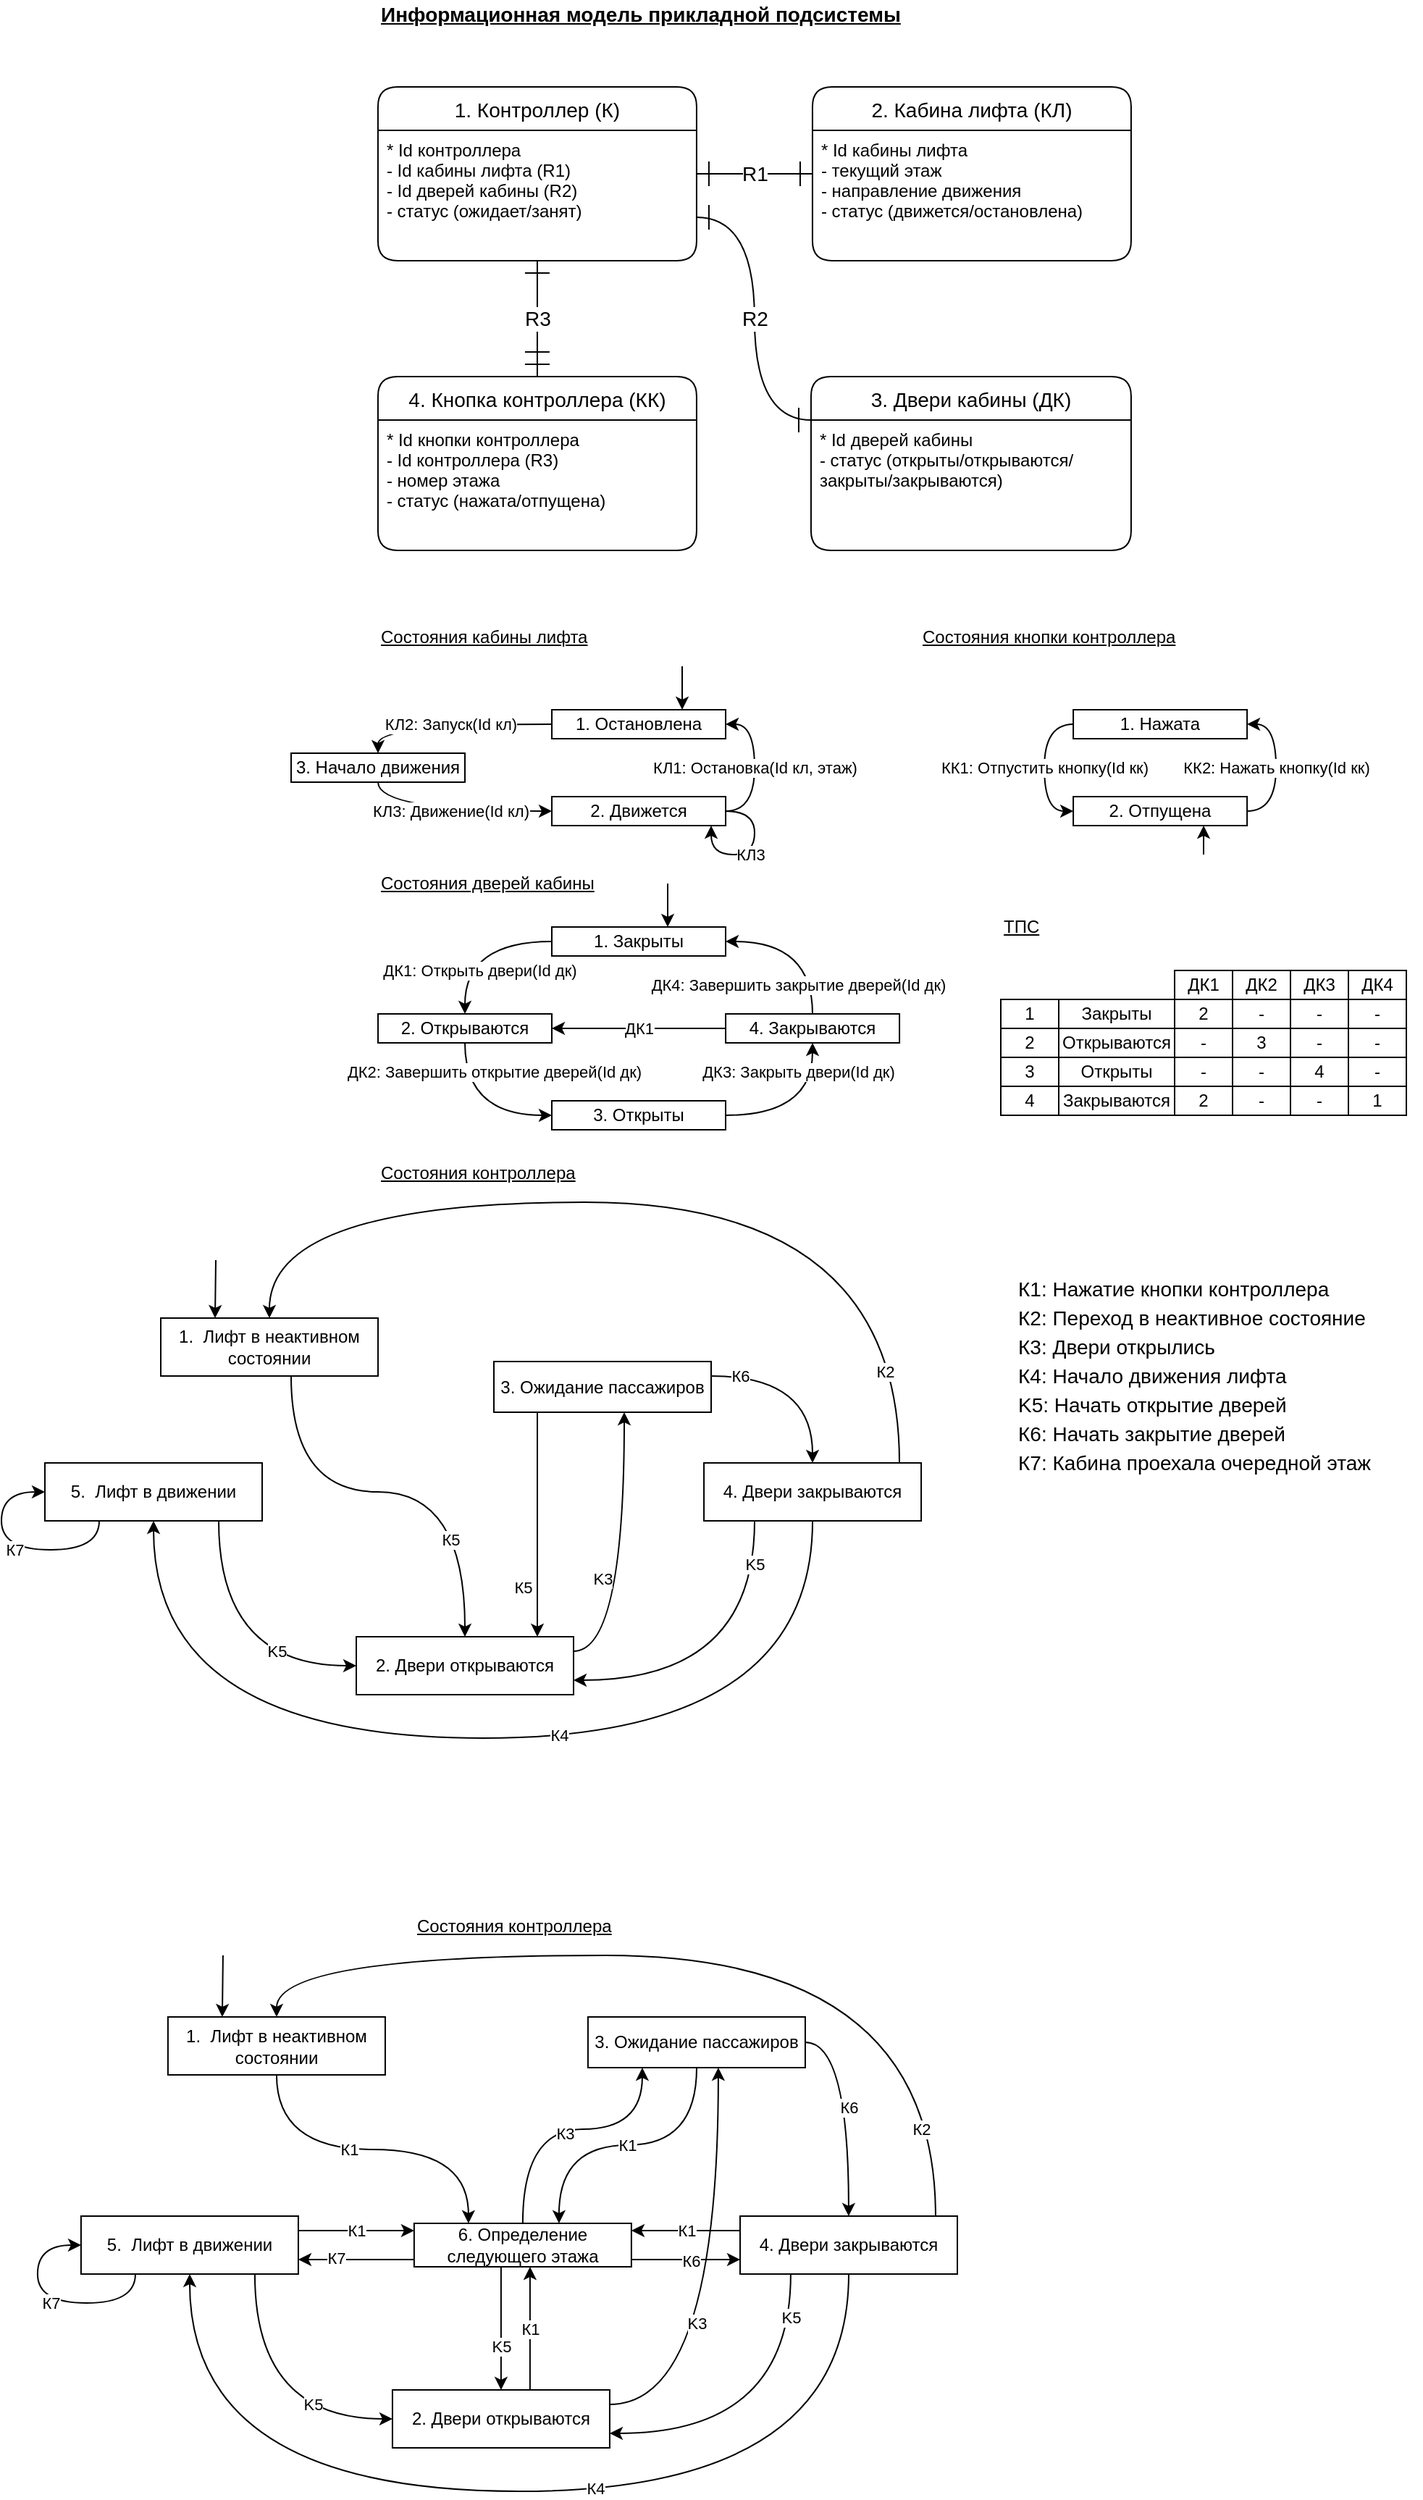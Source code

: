 <mxfile>
    <diagram id="FFJJ7vYpV9TbGx-IhugV" name="Страница 1">
        <mxGraphModel dx="1698" dy="758" grid="1" gridSize="10" guides="1" tooltips="1" connect="1" arrows="1" fold="1" page="1" pageScale="1" pageWidth="827" pageHeight="1169" math="0" shadow="0">
            <root>
                <mxCell id="0"/>
                <mxCell id="1" parent="0"/>
                <mxCell id="rGy74gRU72N-6EAPcVKt-3" value="Состояния кабины лифта" style="text;html=1;strokeColor=none;fillColor=none;align=left;verticalAlign=middle;whiteSpace=wrap;rounded=0;fontStyle=4" parent="1" vertex="1">
                    <mxGeometry x="40" y="450" width="200" height="20" as="geometry"/>
                </mxCell>
                <mxCell id="rGy74gRU72N-6EAPcVKt-4" value="Состояния дверей кабины" style="text;html=1;strokeColor=none;fillColor=none;align=left;verticalAlign=middle;whiteSpace=wrap;rounded=0;fontStyle=4" parent="1" vertex="1">
                    <mxGeometry x="40.0" y="620" width="200.03" height="20" as="geometry"/>
                </mxCell>
                <mxCell id="rGy74gRU72N-6EAPcVKt-15" value="Состояния кнопки контроллера" style="text;html=1;strokeColor=none;fillColor=none;align=left;verticalAlign=middle;whiteSpace=wrap;rounded=0;fontStyle=4" parent="1" vertex="1">
                    <mxGeometry x="414.03" y="450" width="200.03" height="20" as="geometry"/>
                </mxCell>
                <mxCell id="ytYb5CN6HiQMM8bSOuHx-4" value="КЛ2: Запуск(Id кл)" style="edgeStyle=orthogonalEdgeStyle;curved=1;orthogonalLoop=1;jettySize=auto;html=1;" parent="1" source="ytYb5CN6HiQMM8bSOuHx-1" target="5jym0ZMFD4PkC4suiMIN-1" edge="1">
                    <mxGeometry relative="1" as="geometry">
                        <Array as="points">
                            <mxPoint x="40" y="520"/>
                        </Array>
                    </mxGeometry>
                </mxCell>
                <mxCell id="ytYb5CN6HiQMM8bSOuHx-1" value="1. Остановлена" style="rounded=0;whiteSpace=wrap;html=1;" parent="1" vertex="1">
                    <mxGeometry x="160.02" y="510" width="120" height="20" as="geometry"/>
                </mxCell>
                <mxCell id="ytYb5CN6HiQMM8bSOuHx-3" value="КЛ1: Остановка(Id кл, этаж)" style="edgeStyle=orthogonalEdgeStyle;orthogonalLoop=1;jettySize=auto;html=1;curved=1;" parent="1" source="ytYb5CN6HiQMM8bSOuHx-2" target="ytYb5CN6HiQMM8bSOuHx-1" edge="1">
                    <mxGeometry relative="1" as="geometry">
                        <Array as="points">
                            <mxPoint x="300.02" y="580"/>
                            <mxPoint x="300.02" y="520"/>
                        </Array>
                    </mxGeometry>
                </mxCell>
                <mxCell id="ytYb5CN6HiQMM8bSOuHx-2" value="2. Движется" style="rounded=0;whiteSpace=wrap;html=1;" parent="1" vertex="1">
                    <mxGeometry x="160.02" y="570" width="120" height="20" as="geometry"/>
                </mxCell>
                <mxCell id="ytYb5CN6HiQMM8bSOuHx-5" value="Информационная модель прикладной подсистемы" style="text;html=1;strokeColor=none;fillColor=none;align=left;verticalAlign=middle;whiteSpace=wrap;rounded=0;fontStyle=5;fontSize=14;" parent="1" vertex="1">
                    <mxGeometry x="39.97" y="20" width="400.03" height="20" as="geometry"/>
                </mxCell>
                <mxCell id="ytYb5CN6HiQMM8bSOuHx-6" value="2. Кабина лифта (КЛ)" style="swimlane;childLayout=stackLayout;horizontal=1;startSize=30;horizontalStack=0;rounded=1;fontSize=14;fontStyle=0;strokeWidth=1;resizeParent=0;resizeLast=1;shadow=0;dashed=0;align=center;" parent="1" vertex="1">
                    <mxGeometry x="339.97" y="80" width="220" height="120" as="geometry"/>
                </mxCell>
                <mxCell id="ytYb5CN6HiQMM8bSOuHx-7" value="* Id кабины лифта&#10;- текущий этаж&#10;- направление движения&#10;- статус (движется/остановлена)" style="align=left;strokeColor=none;fillColor=none;spacingLeft=4;fontSize=12;verticalAlign=top;resizable=0;rotatable=0;part=1;" parent="ytYb5CN6HiQMM8bSOuHx-6" vertex="1">
                    <mxGeometry y="30" width="220" height="90" as="geometry"/>
                </mxCell>
                <mxCell id="ytYb5CN6HiQMM8bSOuHx-17" value="R1" style="edgeStyle=orthogonalEdgeStyle;curved=1;orthogonalLoop=1;jettySize=auto;html=1;fontSize=14;endArrow=ERone;endFill=0;endSize=15;startArrow=ERone;startFill=0;startSize=15;" parent="1" source="ytYb5CN6HiQMM8bSOuHx-8" target="ytYb5CN6HiQMM8bSOuHx-6" edge="1">
                    <mxGeometry relative="1" as="geometry">
                        <mxPoint as="offset"/>
                    </mxGeometry>
                </mxCell>
                <mxCell id="ytYb5CN6HiQMM8bSOuHx-18" style="edgeStyle=orthogonalEdgeStyle;curved=1;orthogonalLoop=1;jettySize=auto;html=1;fontSize=14;startArrow=ERone;startFill=0;endArrow=ERone;endFill=0;startSize=15;endSize=15;" parent="1" source="ytYb5CN6HiQMM8bSOuHx-8" target="ytYb5CN6HiQMM8bSOuHx-11" edge="1">
                    <mxGeometry relative="1" as="geometry">
                        <Array as="points">
                            <mxPoint x="299.97" y="170"/>
                            <mxPoint x="299.97" y="310"/>
                        </Array>
                    </mxGeometry>
                </mxCell>
                <mxCell id="ytYb5CN6HiQMM8bSOuHx-20" value="R2" style="edgeLabel;html=1;align=center;verticalAlign=middle;resizable=0;points=[];fontSize=14;" parent="ytYb5CN6HiQMM8bSOuHx-18" vertex="1" connectable="0">
                    <mxGeometry x="0.197" y="-1" relative="1" as="geometry">
                        <mxPoint x="1" y="-21" as="offset"/>
                    </mxGeometry>
                </mxCell>
                <mxCell id="ytYb5CN6HiQMM8bSOuHx-8" value="1. Контроллер (К)" style="swimlane;childLayout=stackLayout;horizontal=1;startSize=30;horizontalStack=0;rounded=1;fontSize=14;fontStyle=0;strokeWidth=1;resizeParent=0;resizeLast=1;shadow=0;dashed=0;align=center;" parent="1" vertex="1">
                    <mxGeometry x="39.97" y="80" width="220" height="120" as="geometry"/>
                </mxCell>
                <mxCell id="ytYb5CN6HiQMM8bSOuHx-9" value="* Id контроллера&#10;- Id кабины лифта (R1)&#10;- Id дверей кабины (R2)&#10;- статус (ожидает/занят)" style="align=left;strokeColor=none;fillColor=none;spacingLeft=4;fontSize=12;verticalAlign=top;resizable=0;rotatable=0;part=1;" parent="ytYb5CN6HiQMM8bSOuHx-8" vertex="1">
                    <mxGeometry y="30" width="220" height="90" as="geometry"/>
                </mxCell>
                <mxCell id="ytYb5CN6HiQMM8bSOuHx-11" value="3. Двери кабины (ДК)" style="swimlane;childLayout=stackLayout;horizontal=1;startSize=30;horizontalStack=0;rounded=1;fontSize=14;fontStyle=0;strokeWidth=1;resizeParent=0;resizeLast=1;shadow=0;dashed=0;align=center;" parent="1" vertex="1">
                    <mxGeometry x="338.97" y="280" width="221" height="120" as="geometry"/>
                </mxCell>
                <mxCell id="ytYb5CN6HiQMM8bSOuHx-12" value="* Id дверей кабины&#10;- статус (открыты/открываются/&#10;закрыты/закрываются)" style="align=left;strokeColor=none;fillColor=none;spacingLeft=4;fontSize=12;verticalAlign=top;resizable=0;rotatable=0;part=1;" parent="ytYb5CN6HiQMM8bSOuHx-11" vertex="1">
                    <mxGeometry y="30" width="221" height="90" as="geometry"/>
                </mxCell>
                <mxCell id="ytYb5CN6HiQMM8bSOuHx-19" style="edgeStyle=orthogonalEdgeStyle;curved=1;orthogonalLoop=1;jettySize=auto;html=1;fontSize=14;startArrow=ERmandOne;startFill=0;endArrow=ERone;endFill=0;startSize=15;endSize=15;" parent="1" source="ytYb5CN6HiQMM8bSOuHx-15" target="ytYb5CN6HiQMM8bSOuHx-8" edge="1">
                    <mxGeometry relative="1" as="geometry"/>
                </mxCell>
                <mxCell id="ytYb5CN6HiQMM8bSOuHx-21" value="R3" style="edgeLabel;html=1;align=center;verticalAlign=middle;resizable=0;points=[];fontSize=14;" parent="ytYb5CN6HiQMM8bSOuHx-19" vertex="1" connectable="0">
                    <mxGeometry x="0.283" relative="1" as="geometry">
                        <mxPoint y="11" as="offset"/>
                    </mxGeometry>
                </mxCell>
                <mxCell id="ytYb5CN6HiQMM8bSOuHx-15" value="4. Кнопка контроллера (КК)" style="swimlane;childLayout=stackLayout;horizontal=1;startSize=30;horizontalStack=0;rounded=1;fontSize=14;fontStyle=0;strokeWidth=1;resizeParent=0;resizeLast=1;shadow=0;dashed=0;align=center;" parent="1" vertex="1">
                    <mxGeometry x="39.97" y="280" width="220" height="120" as="geometry"/>
                </mxCell>
                <mxCell id="ytYb5CN6HiQMM8bSOuHx-16" value="* Id кнопки контроллера&#10;- Id контроллера (R3)&#10;- номер этажа&#10;- статус (нажата/отпущена)" style="align=left;strokeColor=none;fillColor=none;spacingLeft=4;fontSize=12;verticalAlign=top;resizable=0;rotatable=0;part=1;" parent="ytYb5CN6HiQMM8bSOuHx-15" vertex="1">
                    <mxGeometry y="30" width="220" height="90" as="geometry"/>
                </mxCell>
                <mxCell id="E6nvMdB4aJgWT5wThZRG-4" value="КК1: Отпустить кнопку(Id кк)" style="edgeStyle=orthogonalEdgeStyle;curved=1;orthogonalLoop=1;jettySize=auto;html=1;" parent="1" source="E6nvMdB4aJgWT5wThZRG-1" target="E6nvMdB4aJgWT5wThZRG-2" edge="1">
                    <mxGeometry relative="1" as="geometry">
                        <Array as="points">
                            <mxPoint x="500.06" y="520"/>
                            <mxPoint x="500.06" y="580"/>
                        </Array>
                    </mxGeometry>
                </mxCell>
                <mxCell id="E6nvMdB4aJgWT5wThZRG-1" value="1. Нажата" style="rounded=0;whiteSpace=wrap;html=1;" parent="1" vertex="1">
                    <mxGeometry x="520.04" y="510" width="120" height="20" as="geometry"/>
                </mxCell>
                <mxCell id="E6nvMdB4aJgWT5wThZRG-3" value="КК2: Нажать кнопку(Id кк)" style="edgeStyle=orthogonalEdgeStyle;orthogonalLoop=1;jettySize=auto;html=1;curved=1;" parent="1" source="E6nvMdB4aJgWT5wThZRG-2" target="E6nvMdB4aJgWT5wThZRG-1" edge="1">
                    <mxGeometry relative="1" as="geometry">
                        <Array as="points">
                            <mxPoint x="660.06" y="580"/>
                            <mxPoint x="660.06" y="520"/>
                        </Array>
                    </mxGeometry>
                </mxCell>
                <mxCell id="E6nvMdB4aJgWT5wThZRG-2" value="2. Отпущена" style="rounded=0;whiteSpace=wrap;html=1;" parent="1" vertex="1">
                    <mxGeometry x="520.04" y="570" width="120" height="20" as="geometry"/>
                </mxCell>
                <mxCell id="E6nvMdB4aJgWT5wThZRG-9" style="edgeStyle=orthogonalEdgeStyle;curved=1;orthogonalLoop=1;jettySize=auto;html=1;entryX=0.5;entryY=0;entryDx=0;entryDy=0;exitX=0;exitY=0.5;exitDx=0;exitDy=0;" parent="1" source="E6nvMdB4aJgWT5wThZRG-5" target="E6nvMdB4aJgWT5wThZRG-6" edge="1">
                    <mxGeometry relative="1" as="geometry"/>
                </mxCell>
                <mxCell id="W7GcJJfSbcKXSyQRW5s8-4" value="ДК1: Открыть двери(Id дк)" style="edgeLabel;html=1;align=center;verticalAlign=middle;resizable=0;points=[];" parent="E6nvMdB4aJgWT5wThZRG-9" vertex="1" connectable="0">
                    <mxGeometry x="0.418" y="13" relative="1" as="geometry">
                        <mxPoint x="-3" y="2" as="offset"/>
                    </mxGeometry>
                </mxCell>
                <mxCell id="E6nvMdB4aJgWT5wThZRG-5" value="1. Закрыты" style="rounded=0;whiteSpace=wrap;html=1;" parent="1" vertex="1">
                    <mxGeometry x="160.0" y="660" width="120" height="20" as="geometry"/>
                </mxCell>
                <mxCell id="E6nvMdB4aJgWT5wThZRG-10" style="edgeStyle=orthogonalEdgeStyle;curved=1;orthogonalLoop=1;jettySize=auto;html=1;entryX=0;entryY=0.5;entryDx=0;entryDy=0;" parent="1" source="E6nvMdB4aJgWT5wThZRG-6" target="E6nvMdB4aJgWT5wThZRG-8" edge="1">
                    <mxGeometry relative="1" as="geometry"/>
                </mxCell>
                <mxCell id="W7GcJJfSbcKXSyQRW5s8-5" value="ДК2: Завершить открытие дверей(Id дк)" style="edgeLabel;html=1;align=center;verticalAlign=middle;resizable=0;points=[];" parent="E6nvMdB4aJgWT5wThZRG-10" vertex="1" connectable="0">
                    <mxGeometry x="0.218" y="11" relative="1" as="geometry">
                        <mxPoint x="3" y="-19" as="offset"/>
                    </mxGeometry>
                </mxCell>
                <mxCell id="E6nvMdB4aJgWT5wThZRG-6" value="2. Открываются" style="rounded=0;whiteSpace=wrap;html=1;" parent="1" vertex="1">
                    <mxGeometry x="40.0" y="720" width="120" height="20" as="geometry"/>
                </mxCell>
                <mxCell id="E6nvMdB4aJgWT5wThZRG-12" style="edgeStyle=orthogonalEdgeStyle;curved=1;orthogonalLoop=1;jettySize=auto;html=1;entryX=1;entryY=0.5;entryDx=0;entryDy=0;" parent="1" source="E6nvMdB4aJgWT5wThZRG-7" target="E6nvMdB4aJgWT5wThZRG-5" edge="1">
                    <mxGeometry relative="1" as="geometry"/>
                </mxCell>
                <mxCell id="W7GcJJfSbcKXSyQRW5s8-7" value="ДК4: Завершить закрытие дверей(Id дк)" style="edgeLabel;html=1;align=center;verticalAlign=middle;resizable=0;points=[];" parent="E6nvMdB4aJgWT5wThZRG-12" vertex="1" connectable="0">
                    <mxGeometry x="0.218" y="8" relative="1" as="geometry">
                        <mxPoint x="7" y="22" as="offset"/>
                    </mxGeometry>
                </mxCell>
                <mxCell id="W7GcJJfSbcKXSyQRW5s8-23" style="edgeStyle=orthogonalEdgeStyle;rounded=0;orthogonalLoop=1;jettySize=auto;html=1;" parent="1" source="E6nvMdB4aJgWT5wThZRG-7" target="E6nvMdB4aJgWT5wThZRG-6" edge="1">
                    <mxGeometry relative="1" as="geometry"/>
                </mxCell>
                <mxCell id="W7GcJJfSbcKXSyQRW5s8-24" value="ДК1" style="edgeLabel;html=1;align=center;verticalAlign=middle;resizable=0;points=[];" parent="W7GcJJfSbcKXSyQRW5s8-23" vertex="1" connectable="0">
                    <mxGeometry x="-0.161" y="1" relative="1" as="geometry">
                        <mxPoint x="-10" y="-1" as="offset"/>
                    </mxGeometry>
                </mxCell>
                <mxCell id="E6nvMdB4aJgWT5wThZRG-7" value="4. Закрываются" style="rounded=0;whiteSpace=wrap;html=1;" parent="1" vertex="1">
                    <mxGeometry x="280.03" y="720" width="120" height="20" as="geometry"/>
                </mxCell>
                <mxCell id="E6nvMdB4aJgWT5wThZRG-11" style="edgeStyle=orthogonalEdgeStyle;curved=1;orthogonalLoop=1;jettySize=auto;html=1;exitX=1;exitY=0.5;exitDx=0;exitDy=0;" parent="1" source="E6nvMdB4aJgWT5wThZRG-8" target="E6nvMdB4aJgWT5wThZRG-7" edge="1">
                    <mxGeometry relative="1" as="geometry"/>
                </mxCell>
                <mxCell id="W7GcJJfSbcKXSyQRW5s8-6" value="ДК3: Закрыть двери(Id дк)" style="edgeLabel;html=1;align=center;verticalAlign=middle;resizable=0;points=[];" parent="E6nvMdB4aJgWT5wThZRG-11" vertex="1" connectable="0">
                    <mxGeometry x="0.364" y="13" relative="1" as="geometry">
                        <mxPoint x="3" y="-15" as="offset"/>
                    </mxGeometry>
                </mxCell>
                <mxCell id="E6nvMdB4aJgWT5wThZRG-8" value="3. Открыты" style="rounded=0;whiteSpace=wrap;html=1;" parent="1" vertex="1">
                    <mxGeometry x="160.0" y="780" width="120" height="20" as="geometry"/>
                </mxCell>
                <mxCell id="W7GcJJfSbcKXSyQRW5s8-1" value="1" style="rounded=0;whiteSpace=wrap;html=1;fillColor=none;" parent="1" vertex="1">
                    <mxGeometry x="470" y="710" width="40" height="20" as="geometry"/>
                </mxCell>
                <mxCell id="W7GcJJfSbcKXSyQRW5s8-2" value="ТПС" style="text;html=1;strokeColor=none;fillColor=none;align=left;verticalAlign=middle;whiteSpace=wrap;rounded=0;fontStyle=4" parent="1" vertex="1">
                    <mxGeometry x="470" y="650" width="200" height="20" as="geometry"/>
                </mxCell>
                <mxCell id="W7GcJJfSbcKXSyQRW5s8-8" value="2" style="rounded=0;whiteSpace=wrap;html=1;fillColor=none;" parent="1" vertex="1">
                    <mxGeometry x="470" y="730" width="40" height="20" as="geometry"/>
                </mxCell>
                <mxCell id="W7GcJJfSbcKXSyQRW5s8-9" value="3" style="rounded=0;whiteSpace=wrap;html=1;fillColor=none;" parent="1" vertex="1">
                    <mxGeometry x="470" y="750" width="40" height="20" as="geometry"/>
                </mxCell>
                <mxCell id="W7GcJJfSbcKXSyQRW5s8-10" value="4" style="rounded=0;whiteSpace=wrap;html=1;fillColor=none;" parent="1" vertex="1">
                    <mxGeometry x="470" y="770" width="40" height="20" as="geometry"/>
                </mxCell>
                <mxCell id="W7GcJJfSbcKXSyQRW5s8-11" value="Закрыты" style="rounded=0;whiteSpace=wrap;html=1;fillColor=none;" parent="1" vertex="1">
                    <mxGeometry x="510" y="710" width="80" height="20" as="geometry"/>
                </mxCell>
                <mxCell id="W7GcJJfSbcKXSyQRW5s8-12" value="Открываются" style="rounded=0;whiteSpace=wrap;html=1;fillColor=none;" parent="1" vertex="1">
                    <mxGeometry x="510" y="730" width="80" height="20" as="geometry"/>
                </mxCell>
                <mxCell id="W7GcJJfSbcKXSyQRW5s8-13" value="Открыты" style="rounded=0;whiteSpace=wrap;html=1;fillColor=none;" parent="1" vertex="1">
                    <mxGeometry x="510" y="750" width="80" height="20" as="geometry"/>
                </mxCell>
                <mxCell id="W7GcJJfSbcKXSyQRW5s8-14" value="Закрываются" style="rounded=0;whiteSpace=wrap;html=1;fillColor=none;" parent="1" vertex="1">
                    <mxGeometry x="510" y="770" width="80" height="20" as="geometry"/>
                </mxCell>
                <mxCell id="W7GcJJfSbcKXSyQRW5s8-15" value="ДК1" style="rounded=0;whiteSpace=wrap;html=1;fillColor=none;" parent="1" vertex="1">
                    <mxGeometry x="590" y="690" width="40" height="20" as="geometry"/>
                </mxCell>
                <mxCell id="W7GcJJfSbcKXSyQRW5s8-16" value="ДК2" style="rounded=0;whiteSpace=wrap;html=1;fillColor=none;" parent="1" vertex="1">
                    <mxGeometry x="630" y="690" width="40" height="20" as="geometry"/>
                </mxCell>
                <mxCell id="W7GcJJfSbcKXSyQRW5s8-17" value="ДК3" style="rounded=0;whiteSpace=wrap;html=1;fillColor=none;" parent="1" vertex="1">
                    <mxGeometry x="670" y="690" width="40" height="20" as="geometry"/>
                </mxCell>
                <mxCell id="W7GcJJfSbcKXSyQRW5s8-18" value="ДК4" style="rounded=0;whiteSpace=wrap;html=1;fillColor=none;" parent="1" vertex="1">
                    <mxGeometry x="710" y="690" width="40" height="20" as="geometry"/>
                </mxCell>
                <mxCell id="W7GcJJfSbcKXSyQRW5s8-19" value="2" style="rounded=0;whiteSpace=wrap;html=1;fillColor=none;" parent="1" vertex="1">
                    <mxGeometry x="590" y="710" width="40" height="20" as="geometry"/>
                </mxCell>
                <mxCell id="W7GcJJfSbcKXSyQRW5s8-20" value="-" style="rounded=0;whiteSpace=wrap;html=1;fillColor=none;" parent="1" vertex="1">
                    <mxGeometry x="590" y="730" width="40" height="20" as="geometry"/>
                </mxCell>
                <mxCell id="W7GcJJfSbcKXSyQRW5s8-21" value="-" style="rounded=0;whiteSpace=wrap;html=1;fillColor=none;" parent="1" vertex="1">
                    <mxGeometry x="590" y="750" width="40" height="20" as="geometry"/>
                </mxCell>
                <mxCell id="W7GcJJfSbcKXSyQRW5s8-22" value="2" style="rounded=0;whiteSpace=wrap;html=1;fillColor=none;" parent="1" vertex="1">
                    <mxGeometry x="590" y="770" width="40" height="20" as="geometry"/>
                </mxCell>
                <mxCell id="W7GcJJfSbcKXSyQRW5s8-26" value="3" style="rounded=0;whiteSpace=wrap;html=1;fillColor=none;" parent="1" vertex="1">
                    <mxGeometry x="630" y="730" width="40" height="20" as="geometry"/>
                </mxCell>
                <mxCell id="W7GcJJfSbcKXSyQRW5s8-27" value="-" style="rounded=0;whiteSpace=wrap;html=1;fillColor=none;" parent="1" vertex="1">
                    <mxGeometry x="630" y="710" width="40" height="20" as="geometry"/>
                </mxCell>
                <mxCell id="W7GcJJfSbcKXSyQRW5s8-28" value="-" style="rounded=0;whiteSpace=wrap;html=1;fillColor=none;" parent="1" vertex="1">
                    <mxGeometry x="630" y="750" width="40" height="20" as="geometry"/>
                </mxCell>
                <mxCell id="W7GcJJfSbcKXSyQRW5s8-29" value="-" style="rounded=0;whiteSpace=wrap;html=1;fillColor=none;" parent="1" vertex="1">
                    <mxGeometry x="630" y="770" width="40" height="20" as="geometry"/>
                </mxCell>
                <mxCell id="W7GcJJfSbcKXSyQRW5s8-30" value="4" style="rounded=0;whiteSpace=wrap;html=1;fillColor=none;" parent="1" vertex="1">
                    <mxGeometry x="670" y="750" width="40" height="20" as="geometry"/>
                </mxCell>
                <mxCell id="W7GcJJfSbcKXSyQRW5s8-31" value="-" style="rounded=0;whiteSpace=wrap;html=1;fillColor=none;" parent="1" vertex="1">
                    <mxGeometry x="670" y="730" width="40" height="20" as="geometry"/>
                </mxCell>
                <mxCell id="W7GcJJfSbcKXSyQRW5s8-32" value="-" style="rounded=0;whiteSpace=wrap;html=1;fillColor=none;" parent="1" vertex="1">
                    <mxGeometry x="670" y="710" width="40" height="20" as="geometry"/>
                </mxCell>
                <mxCell id="W7GcJJfSbcKXSyQRW5s8-33" value="-" style="rounded=0;whiteSpace=wrap;html=1;fillColor=none;" parent="1" vertex="1">
                    <mxGeometry x="670" y="770" width="40" height="20" as="geometry"/>
                </mxCell>
                <mxCell id="W7GcJJfSbcKXSyQRW5s8-34" value="1" style="rounded=0;whiteSpace=wrap;html=1;fillColor=none;" parent="1" vertex="1">
                    <mxGeometry x="710" y="770" width="40" height="20" as="geometry"/>
                </mxCell>
                <mxCell id="W7GcJJfSbcKXSyQRW5s8-35" value="-" style="rounded=0;whiteSpace=wrap;html=1;fillColor=none;" parent="1" vertex="1">
                    <mxGeometry x="710" y="750" width="40" height="20" as="geometry"/>
                </mxCell>
                <mxCell id="W7GcJJfSbcKXSyQRW5s8-36" value="-" style="rounded=0;whiteSpace=wrap;html=1;fillColor=none;" parent="1" vertex="1">
                    <mxGeometry x="710" y="730" width="40" height="20" as="geometry"/>
                </mxCell>
                <mxCell id="W7GcJJfSbcKXSyQRW5s8-37" value="-" style="rounded=0;whiteSpace=wrap;html=1;fillColor=none;" parent="1" vertex="1">
                    <mxGeometry x="710" y="710" width="40" height="20" as="geometry"/>
                </mxCell>
                <mxCell id="ydrPqTwcOS3lQjm-XeVe-1" value="Состояния контроллера" style="text;html=1;strokeColor=none;fillColor=none;align=left;verticalAlign=middle;whiteSpace=wrap;rounded=0;fontStyle=4" parent="1" vertex="1">
                    <mxGeometry x="40.0" y="820" width="200.03" height="20" as="geometry"/>
                </mxCell>
                <mxCell id="IUg-mft-xapzD2BrvqNs-9" value="K5" style="edgeStyle=orthogonalEdgeStyle;orthogonalLoop=1;jettySize=auto;html=1;curved=1;" parent="1" source="1RubFFUEzhwFRpHru7SJ-1" target="HDxr8kiUH-6mZuYNT8Sr-1" edge="1">
                    <mxGeometry x="0.436" y="10" relative="1" as="geometry">
                        <Array as="points">
                            <mxPoint x="-70" y="1170"/>
                        </Array>
                        <mxPoint as="offset"/>
                    </mxGeometry>
                </mxCell>
                <mxCell id="1RubFFUEzhwFRpHru7SJ-1" value="4.&amp;nbsp; Лифт в движении" style="rounded=0;whiteSpace=wrap;html=1;" parent="1" vertex="1">
                    <mxGeometry x="-190" y="1030" width="150" height="40" as="geometry"/>
                </mxCell>
                <mxCell id="IUg-mft-xapzD2BrvqNs-6" value="К6" style="edgeStyle=orthogonalEdgeStyle;orthogonalLoop=1;jettySize=auto;html=1;curved=1;" parent="1" source="1RubFFUEzhwFRpHru7SJ-27" target="1RubFFUEzhwFRpHru7SJ-29" edge="1">
                    <mxGeometry x="-0.692" relative="1" as="geometry">
                        <Array as="points">
                            <mxPoint x="340" y="970"/>
                        </Array>
                        <mxPoint as="offset"/>
                    </mxGeometry>
                </mxCell>
                <mxCell id="1RubFFUEzhwFRpHru7SJ-27" value="3. Ожидание пассажиров" style="rounded=0;whiteSpace=wrap;html=1;" parent="1" vertex="1">
                    <mxGeometry x="120.0" y="960" width="150" height="35" as="geometry"/>
                </mxCell>
                <mxCell id="1RubFFUEzhwFRpHru7SJ-29" value="4. Двери закрываются" style="rounded=0;whiteSpace=wrap;html=1;" parent="1" vertex="1">
                    <mxGeometry x="265.03" y="1030" width="150" height="40" as="geometry"/>
                </mxCell>
                <mxCell id="1RubFFUEzhwFRpHru7SJ-33" value="К1: Нажатие кнопки контроллера" style="text;html=1;strokeColor=none;fillColor=none;align=left;verticalAlign=middle;whiteSpace=wrap;rounded=0;fontSize=14;" parent="1" vertex="1">
                    <mxGeometry x="479.9" y="900" width="280" height="20" as="geometry"/>
                </mxCell>
                <mxCell id="1RubFFUEzhwFRpHru7SJ-34" value="К2: Переход в неактивное состояние" style="text;html=1;strokeColor=none;fillColor=none;align=left;verticalAlign=middle;whiteSpace=wrap;rounded=0;fontSize=14;" parent="1" vertex="1">
                    <mxGeometry x="480.03" y="920" width="280" height="20" as="geometry"/>
                </mxCell>
                <mxCell id="1RubFFUEzhwFRpHru7SJ-40" value="К3: Двери открылись" style="text;html=1;strokeColor=none;fillColor=none;align=left;verticalAlign=middle;whiteSpace=wrap;rounded=0;fontSize=14;" parent="1" vertex="1">
                    <mxGeometry x="479.9" y="940" width="280" height="20" as="geometry"/>
                </mxCell>
                <mxCell id="qX_3Gwqr9Lo_Wm2yeuOw-2" value="К4: Начало движения лифта" style="text;html=1;strokeColor=none;fillColor=none;align=left;verticalAlign=middle;whiteSpace=wrap;rounded=0;fontSize=14;" parent="1" vertex="1">
                    <mxGeometry x="480.03" y="960" width="280" height="20" as="geometry"/>
                </mxCell>
                <mxCell id="IUg-mft-xapzD2BrvqNs-8" value="K3" style="edgeStyle=orthogonalEdgeStyle;orthogonalLoop=1;jettySize=auto;html=1;curved=1;exitX=1;exitY=0.25;exitDx=0;exitDy=0;" parent="1" source="HDxr8kiUH-6mZuYNT8Sr-1" target="1RubFFUEzhwFRpHru7SJ-27" edge="1">
                    <mxGeometry x="-0.15" y="15" relative="1" as="geometry">
                        <Array as="points">
                            <mxPoint x="210" y="1160"/>
                        </Array>
                        <mxPoint as="offset"/>
                    </mxGeometry>
                </mxCell>
                <mxCell id="HDxr8kiUH-6mZuYNT8Sr-1" value="2. Двери открываются" style="rounded=0;whiteSpace=wrap;html=1;" parent="1" vertex="1">
                    <mxGeometry x="25" y="1150" width="150" height="40" as="geometry"/>
                </mxCell>
                <mxCell id="IUg-mft-xapzD2BrvqNs-10" value="K5: Начать открытие дверей" style="text;html=1;strokeColor=none;fillColor=none;align=left;verticalAlign=middle;whiteSpace=wrap;rounded=0;fontSize=14;" parent="1" vertex="1">
                    <mxGeometry x="479.9" y="980" width="280" height="20" as="geometry"/>
                </mxCell>
                <mxCell id="IUg-mft-xapzD2BrvqNs-12" value="К6: Начать закрытие дверей" style="text;html=1;strokeColor=none;fillColor=none;align=left;verticalAlign=middle;whiteSpace=wrap;rounded=0;fontSize=14;" parent="1" vertex="1">
                    <mxGeometry x="479.9" y="1000" width="280" height="20" as="geometry"/>
                </mxCell>
                <mxCell id="IUg-mft-xapzD2BrvqNs-16" value="К7" style="edgeStyle=orthogonalEdgeStyle;orthogonalLoop=1;jettySize=auto;html=1;exitX=0.25;exitY=1;exitDx=0;exitDy=0;curved=1;" parent="1" source="1RubFFUEzhwFRpHru7SJ-1" target="1RubFFUEzhwFRpHru7SJ-1" edge="1">
                    <mxGeometry relative="1" as="geometry">
                        <Array as="points">
                            <mxPoint x="-152" y="1090"/>
                            <mxPoint x="-220" y="1090"/>
                            <mxPoint x="-220" y="1050"/>
                        </Array>
                    </mxGeometry>
                </mxCell>
                <mxCell id="IUg-mft-xapzD2BrvqNs-17" value="К7: Кабина проехала очередной этаж" style="text;html=1;strokeColor=none;fillColor=none;align=left;verticalAlign=middle;whiteSpace=wrap;rounded=0;fontSize=14;" parent="1" vertex="1">
                    <mxGeometry x="479.9" y="1020" width="280" height="20" as="geometry"/>
                </mxCell>
                <mxCell id="IUg-mft-xapzD2BrvqNs-18" value="" style="endArrow=classic;html=1;entryX=0.25;entryY=0;entryDx=0;entryDy=0;" parent="1" target="2" edge="1">
                    <mxGeometry width="50" height="50" relative="1" as="geometry">
                        <mxPoint x="-72" y="890" as="sourcePoint"/>
                        <mxPoint x="-90" y="890" as="targetPoint"/>
                        <Array as="points"/>
                    </mxGeometry>
                </mxCell>
                <mxCell id="IUg-mft-xapzD2BrvqNs-19" value="" style="endArrow=classic;html=1;entryX=0.75;entryY=0;entryDx=0;entryDy=0;" parent="1" target="ytYb5CN6HiQMM8bSOuHx-1" edge="1">
                    <mxGeometry width="50" height="50" relative="1" as="geometry">
                        <mxPoint x="250" y="480" as="sourcePoint"/>
                        <mxPoint x="300" y="430" as="targetPoint"/>
                    </mxGeometry>
                </mxCell>
                <mxCell id="IUg-mft-xapzD2BrvqNs-20" value="" style="endArrow=classic;html=1;entryX=0.75;entryY=1;entryDx=0;entryDy=0;" parent="1" target="E6nvMdB4aJgWT5wThZRG-2" edge="1">
                    <mxGeometry width="50" height="50" relative="1" as="geometry">
                        <mxPoint x="610" y="610" as="sourcePoint"/>
                        <mxPoint x="610" y="580" as="targetPoint"/>
                    </mxGeometry>
                </mxCell>
                <mxCell id="IUg-mft-xapzD2BrvqNs-21" value="" style="endArrow=classic;html=1;" parent="1" edge="1">
                    <mxGeometry width="50" height="50" relative="1" as="geometry">
                        <mxPoint x="240" y="630" as="sourcePoint"/>
                        <mxPoint x="240" y="660" as="targetPoint"/>
                    </mxGeometry>
                </mxCell>
                <mxCell id="5jym0ZMFD4PkC4suiMIN-3" value="КЛ3: Движение(Id кл)" style="edgeStyle=orthogonalEdgeStyle;orthogonalLoop=1;jettySize=auto;html=1;curved=1;" parent="1" source="5jym0ZMFD4PkC4suiMIN-1" target="ytYb5CN6HiQMM8bSOuHx-2" edge="1">
                    <mxGeometry relative="1" as="geometry">
                        <Array as="points">
                            <mxPoint x="40" y="580"/>
                        </Array>
                    </mxGeometry>
                </mxCell>
                <mxCell id="5jym0ZMFD4PkC4suiMIN-1" value="3. Начало движения" style="rounded=0;whiteSpace=wrap;html=1;" parent="1" vertex="1">
                    <mxGeometry x="-20" y="540" width="120" height="20" as="geometry"/>
                </mxCell>
                <mxCell id="5jym0ZMFD4PkC4suiMIN-4" value="КЛ3" style="edgeStyle=orthogonalEdgeStyle;curved=1;orthogonalLoop=1;jettySize=auto;html=1;exitX=1;exitY=0.5;exitDx=0;exitDy=0;" parent="1" source="ytYb5CN6HiQMM8bSOuHx-2" target="ytYb5CN6HiQMM8bSOuHx-2" edge="1">
                    <mxGeometry x="0.049" relative="1" as="geometry">
                        <Array as="points">
                            <mxPoint x="300" y="580"/>
                            <mxPoint x="300" y="610"/>
                            <mxPoint x="270" y="610"/>
                        </Array>
                        <mxPoint as="offset"/>
                    </mxGeometry>
                </mxCell>
                <mxCell id="2" value="1.&amp;nbsp; Лифт в неактивном состоянии" style="rounded=0;whiteSpace=wrap;html=1;" vertex="1" parent="1">
                    <mxGeometry x="-110" y="930" width="150" height="40" as="geometry"/>
                </mxCell>
                <mxCell id="5" value="5.&amp;nbsp; Лифт в движении" style="rounded=0;whiteSpace=wrap;html=1;" vertex="1" parent="1">
                    <mxGeometry x="-190" y="1030" width="150" height="40" as="geometry"/>
                </mxCell>
                <mxCell id="13" value="" style="edgeStyle=elbowEdgeStyle;elbow=vertical;endArrow=classic;html=1;curved=1;" edge="1" parent="1" source="1RubFFUEzhwFRpHru7SJ-29" target="5">
                    <mxGeometry width="50" height="50" relative="1" as="geometry">
                        <mxPoint x="-90" y="1280" as="sourcePoint"/>
                        <mxPoint x="-40" y="1230" as="targetPoint"/>
                        <Array as="points">
                            <mxPoint x="100" y="1220"/>
                        </Array>
                    </mxGeometry>
                </mxCell>
                <mxCell id="14" value="К4" style="edgeLabel;html=1;align=center;verticalAlign=middle;resizable=0;points=[];" vertex="1" connectable="0" parent="13">
                    <mxGeometry x="-0.138" y="-2" relative="1" as="geometry">
                        <mxPoint as="offset"/>
                    </mxGeometry>
                </mxCell>
                <mxCell id="16" value="" style="edgeStyle=elbowEdgeStyle;elbow=vertical;endArrow=classic;html=1;curved=1;" edge="1" parent="1" source="1RubFFUEzhwFRpHru7SJ-29" target="2">
                    <mxGeometry width="50" height="50" relative="1" as="geometry">
                        <mxPoint x="390" y="1200" as="sourcePoint"/>
                        <mxPoint x="440" y="1150" as="targetPoint"/>
                        <Array as="points">
                            <mxPoint x="400" y="850"/>
                        </Array>
                    </mxGeometry>
                </mxCell>
                <mxCell id="17" value="К2" style="edgeLabel;html=1;align=center;verticalAlign=middle;resizable=0;points=[];" vertex="1" connectable="0" parent="16">
                    <mxGeometry x="-0.666" y="32" relative="1" as="geometry">
                        <mxPoint x="22" y="53" as="offset"/>
                    </mxGeometry>
                </mxCell>
                <mxCell id="63" value="K5" style="edgeStyle=orthogonalEdgeStyle;orthogonalLoop=1;jettySize=auto;html=1;curved=1;entryX=1;entryY=0.75;entryDx=0;entryDy=0;" edge="1" parent="1" source="1RubFFUEzhwFRpHru7SJ-29" target="HDxr8kiUH-6mZuYNT8Sr-1">
                    <mxGeometry x="-0.745" relative="1" as="geometry">
                        <Array as="points">
                            <mxPoint x="300" y="1180"/>
                        </Array>
                        <mxPoint as="offset"/>
                        <mxPoint x="185" y="1180" as="sourcePoint"/>
                        <mxPoint x="260" y="937.5" as="targetPoint"/>
                    </mxGeometry>
                </mxCell>
                <mxCell id="64" value="Состояния контроллера" style="text;html=1;strokeColor=none;fillColor=none;align=left;verticalAlign=middle;whiteSpace=wrap;rounded=0;fontStyle=4" vertex="1" parent="1">
                    <mxGeometry x="64.97" y="1340" width="200.03" height="20" as="geometry"/>
                </mxCell>
                <mxCell id="65" value="К1" style="edgeStyle=orthogonalEdgeStyle;rounded=0;orthogonalLoop=1;jettySize=auto;html=1;" edge="1" parent="1" source="67" target="68">
                    <mxGeometry relative="1" as="geometry">
                        <Array as="points">
                            <mxPoint x="34.97" y="1560"/>
                            <mxPoint x="34.97" y="1560"/>
                        </Array>
                    </mxGeometry>
                </mxCell>
                <mxCell id="66" value="K5" style="edgeStyle=orthogonalEdgeStyle;orthogonalLoop=1;jettySize=auto;html=1;curved=1;" edge="1" parent="1" source="67" target="76">
                    <mxGeometry x="0.436" y="10" relative="1" as="geometry">
                        <Array as="points">
                            <mxPoint x="-45.03" y="1690"/>
                        </Array>
                        <mxPoint as="offset"/>
                    </mxGeometry>
                </mxCell>
                <mxCell id="67" value="4.&amp;nbsp; Лифт в движении" style="rounded=0;whiteSpace=wrap;html=1;" vertex="1" parent="1">
                    <mxGeometry x="-165.03" y="1550" width="150" height="40" as="geometry"/>
                </mxCell>
                <mxCell id="68" value="6. Определение следующего этажа" style="rounded=0;whiteSpace=wrap;html=1;" vertex="1" parent="1">
                    <mxGeometry x="64.94" y="1555" width="150" height="30" as="geometry"/>
                </mxCell>
                <mxCell id="69" value="К1" style="edgeStyle=orthogonalEdgeStyle;orthogonalLoop=1;jettySize=auto;html=1;curved=1;" edge="1" parent="1" source="71" target="68">
                    <mxGeometry relative="1" as="geometry">
                        <Array as="points">
                            <mxPoint x="259.97" y="1501"/>
                            <mxPoint x="164.97" y="1501"/>
                        </Array>
                    </mxGeometry>
                </mxCell>
                <mxCell id="70" value="К6" style="edgeStyle=orthogonalEdgeStyle;orthogonalLoop=1;jettySize=auto;html=1;curved=1;" edge="1" parent="1" source="71" target="73">
                    <mxGeometry relative="1" as="geometry">
                        <Array as="points">
                            <mxPoint x="364.97" y="1430"/>
                        </Array>
                    </mxGeometry>
                </mxCell>
                <mxCell id="71" value="3. Ожидание пассажиров" style="rounded=0;whiteSpace=wrap;html=1;" vertex="1" parent="1">
                    <mxGeometry x="184.97" y="1412.5" width="150" height="35" as="geometry"/>
                </mxCell>
                <mxCell id="72" value="К1" style="edgeStyle=orthogonalEdgeStyle;rounded=0;orthogonalLoop=1;jettySize=auto;html=1;exitX=0;exitY=0.25;exitDx=0;exitDy=0;" edge="1" parent="1" source="73">
                    <mxGeometry relative="1" as="geometry">
                        <mxPoint x="214.97" y="1560" as="targetPoint"/>
                    </mxGeometry>
                </mxCell>
                <mxCell id="73" value="4. Двери закрываются" style="rounded=0;whiteSpace=wrap;html=1;" vertex="1" parent="1">
                    <mxGeometry x="290" y="1550" width="150" height="40" as="geometry"/>
                </mxCell>
                <mxCell id="74" value="К1" style="edgeStyle=orthogonalEdgeStyle;rounded=0;orthogonalLoop=1;jettySize=auto;html=1;" edge="1" parent="1" source="76" target="68">
                    <mxGeometry relative="1" as="geometry">
                        <Array as="points">
                            <mxPoint x="144.97" y="1620"/>
                            <mxPoint x="144.97" y="1620"/>
                        </Array>
                    </mxGeometry>
                </mxCell>
                <mxCell id="75" value="K3" style="edgeStyle=orthogonalEdgeStyle;orthogonalLoop=1;jettySize=auto;html=1;curved=1;exitX=1;exitY=0.25;exitDx=0;exitDy=0;" edge="1" parent="1" source="76" target="71">
                    <mxGeometry x="-0.15" y="15" relative="1" as="geometry">
                        <Array as="points">
                            <mxPoint x="274.97" y="1680"/>
                        </Array>
                        <mxPoint as="offset"/>
                    </mxGeometry>
                </mxCell>
                <mxCell id="76" value="2. Двери открываются" style="rounded=0;whiteSpace=wrap;html=1;" vertex="1" parent="1">
                    <mxGeometry x="49.97" y="1670" width="150" height="40" as="geometry"/>
                </mxCell>
                <mxCell id="77" value="К7" style="edgeStyle=orthogonalEdgeStyle;orthogonalLoop=1;jettySize=auto;html=1;exitX=0.25;exitY=1;exitDx=0;exitDy=0;curved=1;" edge="1" parent="1" source="67" target="67">
                    <mxGeometry relative="1" as="geometry">
                        <Array as="points">
                            <mxPoint x="-127.03" y="1610"/>
                            <mxPoint x="-195.03" y="1610"/>
                            <mxPoint x="-195.03" y="1570"/>
                        </Array>
                    </mxGeometry>
                </mxCell>
                <mxCell id="78" value="" style="endArrow=classic;html=1;entryX=0.25;entryY=0;entryDx=0;entryDy=0;" edge="1" parent="1" target="79">
                    <mxGeometry width="50" height="50" relative="1" as="geometry">
                        <mxPoint x="-67.03" y="1370" as="sourcePoint"/>
                        <mxPoint x="-65.03" y="1410" as="targetPoint"/>
                        <Array as="points"/>
                    </mxGeometry>
                </mxCell>
                <mxCell id="79" value="1.&amp;nbsp; Лифт в неактивном состоянии" style="rounded=0;whiteSpace=wrap;html=1;" vertex="1" parent="1">
                    <mxGeometry x="-105.03" y="1412.5" width="150" height="40" as="geometry"/>
                </mxCell>
                <mxCell id="80" value="5.&amp;nbsp; Лифт в движении" style="rounded=0;whiteSpace=wrap;html=1;" vertex="1" parent="1">
                    <mxGeometry x="-165.03" y="1550" width="150" height="40" as="geometry"/>
                </mxCell>
                <mxCell id="81" value="" style="edgeStyle=elbowEdgeStyle;elbow=vertical;endArrow=classic;html=1;curved=1;entryX=0.25;entryY=0;entryDx=0;entryDy=0;" edge="1" parent="1" source="79" target="68">
                    <mxGeometry width="50" height="50" relative="1" as="geometry">
                        <mxPoint x="324.97" y="1750" as="sourcePoint"/>
                        <mxPoint x="374.97" y="1700" as="targetPoint"/>
                    </mxGeometry>
                </mxCell>
                <mxCell id="82" value="К1" style="edgeLabel;html=1;align=center;verticalAlign=middle;resizable=0;points=[];" vertex="1" connectable="0" parent="81">
                    <mxGeometry x="-0.141" relative="1" as="geometry">
                        <mxPoint as="offset"/>
                    </mxGeometry>
                </mxCell>
                <mxCell id="83" value="" style="edgeStyle=elbowEdgeStyle;elbow=horizontal;endArrow=classic;html=1;curved=1;" edge="1" parent="1" source="68" target="73">
                    <mxGeometry width="50" height="50" relative="1" as="geometry">
                        <mxPoint x="334.97" y="1730" as="sourcePoint"/>
                        <mxPoint x="384.97" y="1680" as="targetPoint"/>
                        <Array as="points">
                            <mxPoint x="244.97" y="1580"/>
                        </Array>
                    </mxGeometry>
                </mxCell>
                <mxCell id="84" value="К6" style="edgeLabel;html=1;align=center;verticalAlign=middle;resizable=0;points=[];" vertex="1" connectable="0" parent="83">
                    <mxGeometry x="0.074" y="-1" relative="1" as="geometry">
                        <mxPoint as="offset"/>
                    </mxGeometry>
                </mxCell>
                <mxCell id="85" value="K5" style="edgeStyle=orthogonalEdgeStyle;orthogonalLoop=1;jettySize=auto;html=1;curved=1;" edge="1" parent="1" source="68" target="76">
                    <mxGeometry x="0.294" relative="1" as="geometry">
                        <Array as="points">
                            <mxPoint x="124.97" y="1620"/>
                            <mxPoint x="124.97" y="1620"/>
                        </Array>
                        <mxPoint as="offset"/>
                        <mxPoint x="-35.03" y="1600" as="sourcePoint"/>
                        <mxPoint x="59.97" y="1700" as="targetPoint"/>
                    </mxGeometry>
                </mxCell>
                <mxCell id="86" value="" style="edgeStyle=elbowEdgeStyle;elbow=vertical;endArrow=classic;html=1;curved=1;" edge="1" parent="1" source="73" target="80">
                    <mxGeometry width="50" height="50" relative="1" as="geometry">
                        <mxPoint x="-65.03" y="1800" as="sourcePoint"/>
                        <mxPoint x="-15.03" y="1750" as="targetPoint"/>
                        <Array as="points">
                            <mxPoint x="124.97" y="1740"/>
                        </Array>
                    </mxGeometry>
                </mxCell>
                <mxCell id="87" value="К4" style="edgeLabel;html=1;align=center;verticalAlign=middle;resizable=0;points=[];" vertex="1" connectable="0" parent="86">
                    <mxGeometry x="-0.138" y="-2" relative="1" as="geometry">
                        <mxPoint as="offset"/>
                    </mxGeometry>
                </mxCell>
                <mxCell id="88" value="" style="edgeStyle=elbowEdgeStyle;elbow=vertical;endArrow=classic;html=1;curved=1;" edge="1" parent="1" source="73" target="79">
                    <mxGeometry width="50" height="50" relative="1" as="geometry">
                        <mxPoint x="414.97" y="1720" as="sourcePoint"/>
                        <mxPoint x="464.97" y="1670" as="targetPoint"/>
                        <Array as="points">
                            <mxPoint x="424.97" y="1370"/>
                        </Array>
                    </mxGeometry>
                </mxCell>
                <mxCell id="89" value="К2" style="edgeLabel;html=1;align=center;verticalAlign=middle;resizable=0;points=[];" vertex="1" connectable="0" parent="88">
                    <mxGeometry x="-0.666" y="32" relative="1" as="geometry">
                        <mxPoint x="22" y="53" as="offset"/>
                    </mxGeometry>
                </mxCell>
                <mxCell id="90" value="" style="edgeStyle=elbowEdgeStyle;elbow=horizontal;endArrow=classic;html=1;curved=1;" edge="1" parent="1" source="68" target="80">
                    <mxGeometry width="50" height="50" relative="1" as="geometry">
                        <mxPoint x="-165.03" y="1730" as="sourcePoint"/>
                        <mxPoint x="-115.03" y="1680" as="targetPoint"/>
                        <Array as="points">
                            <mxPoint x="24.97" y="1580"/>
                        </Array>
                    </mxGeometry>
                </mxCell>
                <mxCell id="91" value="К7" style="edgeLabel;html=1;align=center;verticalAlign=middle;resizable=0;points=[];" vertex="1" connectable="0" parent="90">
                    <mxGeometry x="0.346" y="-1" relative="1" as="geometry">
                        <mxPoint as="offset"/>
                    </mxGeometry>
                </mxCell>
                <mxCell id="92" value="" style="edgeStyle=elbowEdgeStyle;elbow=vertical;endArrow=classic;html=1;curved=1;entryX=0.25;entryY=1;entryDx=0;entryDy=0;exitX=0.5;exitY=0;exitDx=0;exitDy=0;" edge="1" parent="1" source="68" target="71">
                    <mxGeometry width="50" height="50" relative="1" as="geometry">
                        <mxPoint x="104.97" y="1500" as="sourcePoint"/>
                        <mxPoint x="154.97" y="1450" as="targetPoint"/>
                        <Array as="points">
                            <mxPoint x="194.97" y="1490"/>
                        </Array>
                    </mxGeometry>
                </mxCell>
                <mxCell id="93" value="К3" style="edgeLabel;html=1;align=center;verticalAlign=middle;resizable=0;points=[];" vertex="1" connectable="0" parent="92">
                    <mxGeometry x="-0.01" y="-3" relative="1" as="geometry">
                        <mxPoint as="offset"/>
                    </mxGeometry>
                </mxCell>
                <mxCell id="94" value="K5" style="edgeStyle=orthogonalEdgeStyle;orthogonalLoop=1;jettySize=auto;html=1;curved=1;entryX=1;entryY=0.75;entryDx=0;entryDy=0;" edge="1" parent="1" source="73" target="76">
                    <mxGeometry x="-0.745" relative="1" as="geometry">
                        <Array as="points">
                            <mxPoint x="324.97" y="1700"/>
                        </Array>
                        <mxPoint as="offset"/>
                        <mxPoint x="209.97" y="1700" as="sourcePoint"/>
                        <mxPoint x="284.97" y="1457.5" as="targetPoint"/>
                    </mxGeometry>
                </mxCell>
                <mxCell id="100" value="" style="edgeStyle=segmentEdgeStyle;endArrow=classic;html=1;curved=1;" edge="1" parent="1" source="2" target="HDxr8kiUH-6mZuYNT8Sr-1">
                    <mxGeometry width="50" height="50" relative="1" as="geometry">
                        <mxPoint x="20" y="1110" as="sourcePoint"/>
                        <mxPoint x="70" y="1060" as="targetPoint"/>
                        <Array as="points">
                            <mxPoint x="-20" y="1050"/>
                            <mxPoint x="100" y="1050"/>
                        </Array>
                    </mxGeometry>
                </mxCell>
                <mxCell id="101" value="К5" style="edgeLabel;html=1;align=center;verticalAlign=middle;resizable=0;points=[];" vertex="1" connectable="0" parent="100">
                    <mxGeometry x="0.552" y="-10" relative="1" as="geometry">
                        <mxPoint as="offset"/>
                    </mxGeometry>
                </mxCell>
                <mxCell id="102" value="" style="edgeStyle=segmentEdgeStyle;endArrow=classic;html=1;curved=1;" edge="1" parent="1" source="1RubFFUEzhwFRpHru7SJ-27" target="HDxr8kiUH-6mZuYNT8Sr-1">
                    <mxGeometry width="50" height="50" relative="1" as="geometry">
                        <mxPoint x="-10" y="980" as="sourcePoint"/>
                        <mxPoint x="110" y="1160" as="targetPoint"/>
                        <Array as="points">
                            <mxPoint x="150" y="1060"/>
                            <mxPoint x="150" y="1060"/>
                        </Array>
                    </mxGeometry>
                </mxCell>
                <mxCell id="103" value="К5" style="edgeLabel;html=1;align=center;verticalAlign=middle;resizable=0;points=[];" vertex="1" connectable="0" parent="102">
                    <mxGeometry x="0.552" y="-10" relative="1" as="geometry">
                        <mxPoint as="offset"/>
                    </mxGeometry>
                </mxCell>
            </root>
        </mxGraphModel>
    </diagram>
</mxfile>